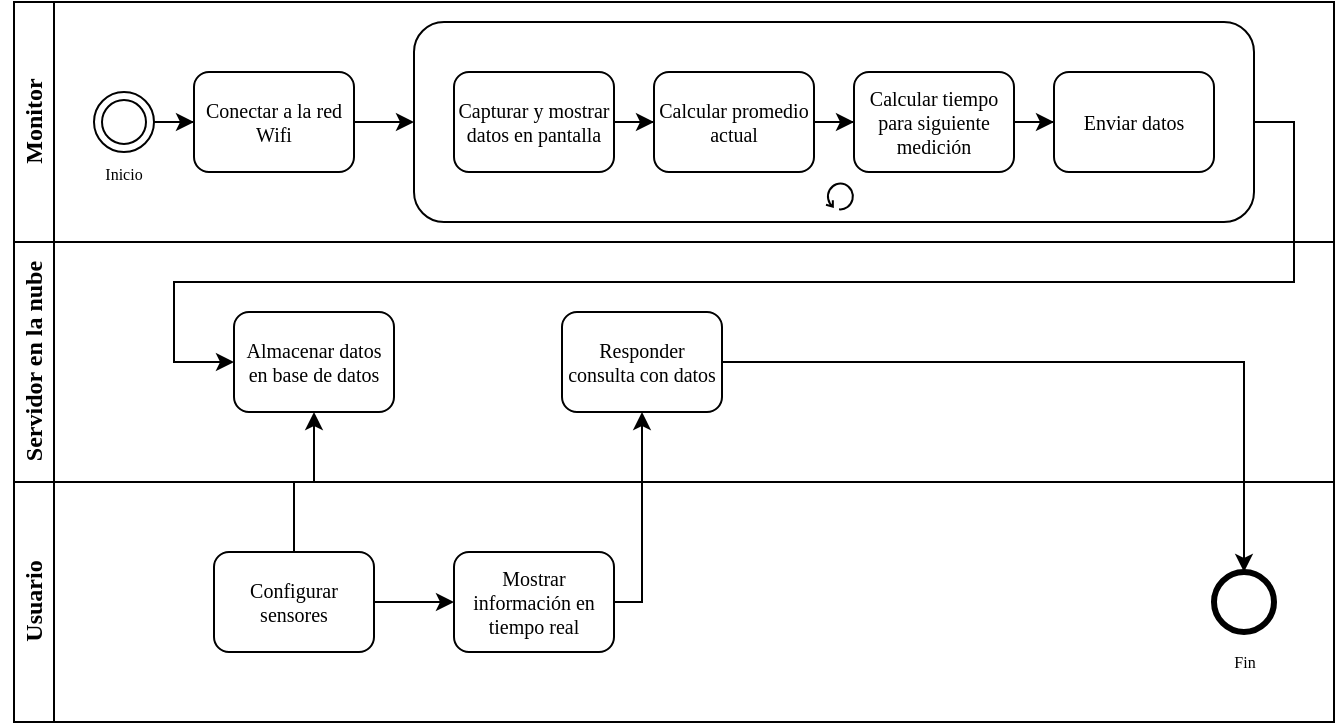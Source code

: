 <mxfile version="13.9.9" type="device"><diagram id="prtHgNgQTEPvFCAcTncT" name="Page-1"><mxGraphModel dx="813" dy="470" grid="1" gridSize="10" guides="1" tooltips="1" connect="1" arrows="1" fold="1" page="1" pageScale="1" pageWidth="827" pageHeight="1169" math="0" shadow="0"><root><mxCell id="0"/><mxCell id="1" parent="0"/><mxCell id="dNxyNK7c78bLwvsdeMH5-19" value="&lt;br&gt;" style="swimlane;html=1;childLayout=stackLayout;resizeParent=1;resizeParentMax=0;horizontal=0;startSize=0;horizontalStack=0;fontFamily=Times New Roman;" parent="1" vertex="1"><mxGeometry x="140" y="120" width="660" height="360" as="geometry"><mxRectangle x="120" y="120" width="30" height="50" as="alternateBounds"/></mxGeometry></mxCell><mxCell id="dNxyNK7c78bLwvsdeMH5-20" value="Monitor" style="swimlane;html=1;startSize=20;horizontal=0;fontFamily=Times New Roman;" parent="dNxyNK7c78bLwvsdeMH5-19" vertex="1"><mxGeometry width="660" height="120" as="geometry"/></mxCell><mxCell id="LxwgYhqthHLa1YX9X9Ta-14" value="" style="shape=ext;rounded=1;html=1;whiteSpace=wrap;fontFamily=Times New Roman;fontSize=10;" vertex="1" parent="dNxyNK7c78bLwvsdeMH5-20"><mxGeometry x="200" y="10" width="420" height="100" as="geometry"/></mxCell><mxCell id="LxwgYhqthHLa1YX9X9Ta-16" style="edgeStyle=orthogonalEdgeStyle;rounded=0;orthogonalLoop=1;jettySize=auto;html=1;fontFamily=Times New Roman;fontSize=10;" edge="1" parent="dNxyNK7c78bLwvsdeMH5-20" source="LxwgYhqthHLa1YX9X9Ta-1" target="LxwgYhqthHLa1YX9X9Ta-3"><mxGeometry relative="1" as="geometry"/></mxCell><mxCell id="LxwgYhqthHLa1YX9X9Ta-1" value="" style="ellipse;shape=doubleEllipse;html=1;dashed=0;whitespace=wrap;aspect=fixed;fontFamily=Times New Roman;" vertex="1" parent="dNxyNK7c78bLwvsdeMH5-20"><mxGeometry x="40" y="45" width="30" height="30" as="geometry"/></mxCell><mxCell id="LxwgYhqthHLa1YX9X9Ta-17" style="edgeStyle=orthogonalEdgeStyle;rounded=0;orthogonalLoop=1;jettySize=auto;html=1;fontFamily=Times New Roman;fontSize=10;" edge="1" parent="dNxyNK7c78bLwvsdeMH5-20" source="LxwgYhqthHLa1YX9X9Ta-3" target="LxwgYhqthHLa1YX9X9Ta-14"><mxGeometry relative="1" as="geometry"/></mxCell><mxCell id="LxwgYhqthHLa1YX9X9Ta-3" value="Conectar a la red Wifi" style="shape=ext;rounded=1;html=1;whiteSpace=wrap;fontSize=10;fontFamily=Times New Roman;" vertex="1" parent="dNxyNK7c78bLwvsdeMH5-20"><mxGeometry x="90" y="35" width="80" height="50" as="geometry"/></mxCell><mxCell id="LxwgYhqthHLa1YX9X9Ta-18" style="edgeStyle=orthogonalEdgeStyle;rounded=0;orthogonalLoop=1;jettySize=auto;html=1;fontFamily=Times New Roman;fontSize=10;" edge="1" parent="dNxyNK7c78bLwvsdeMH5-20" source="LxwgYhqthHLa1YX9X9Ta-4" target="LxwgYhqthHLa1YX9X9Ta-5"><mxGeometry relative="1" as="geometry"/></mxCell><mxCell id="LxwgYhqthHLa1YX9X9Ta-4" value="Capturar y mostrar datos en pantalla" style="shape=ext;rounded=1;html=1;whiteSpace=wrap;fontSize=10;fontFamily=Times New Roman;" vertex="1" parent="dNxyNK7c78bLwvsdeMH5-20"><mxGeometry x="220" y="35" width="80" height="50" as="geometry"/></mxCell><mxCell id="LxwgYhqthHLa1YX9X9Ta-19" style="edgeStyle=orthogonalEdgeStyle;rounded=0;orthogonalLoop=1;jettySize=auto;html=1;fontFamily=Times New Roman;fontSize=10;" edge="1" parent="dNxyNK7c78bLwvsdeMH5-20" source="LxwgYhqthHLa1YX9X9Ta-5" target="LxwgYhqthHLa1YX9X9Ta-6"><mxGeometry relative="1" as="geometry"/></mxCell><mxCell id="LxwgYhqthHLa1YX9X9Ta-5" value="Calcular promedio actual" style="shape=ext;rounded=1;html=1;whiteSpace=wrap;fontSize=10;fontFamily=Times New Roman;" vertex="1" parent="dNxyNK7c78bLwvsdeMH5-20"><mxGeometry x="320" y="35" width="80" height="50" as="geometry"/></mxCell><mxCell id="LxwgYhqthHLa1YX9X9Ta-21" style="edgeStyle=orthogonalEdgeStyle;rounded=0;orthogonalLoop=1;jettySize=auto;html=1;fontFamily=Times New Roman;fontSize=10;" edge="1" parent="dNxyNK7c78bLwvsdeMH5-20" source="LxwgYhqthHLa1YX9X9Ta-6" target="LxwgYhqthHLa1YX9X9Ta-7"><mxGeometry relative="1" as="geometry"/></mxCell><mxCell id="LxwgYhqthHLa1YX9X9Ta-6" value="Calcular tiempo para siguiente medición" style="shape=ext;rounded=1;html=1;whiteSpace=wrap;fontSize=10;fontFamily=Times New Roman;" vertex="1" parent="dNxyNK7c78bLwvsdeMH5-20"><mxGeometry x="420" y="35" width="80" height="50" as="geometry"/></mxCell><mxCell id="LxwgYhqthHLa1YX9X9Ta-7" value="Enviar datos" style="shape=ext;rounded=1;html=1;whiteSpace=wrap;fontSize=10;fontFamily=Times New Roman;" vertex="1" parent="dNxyNK7c78bLwvsdeMH5-20"><mxGeometry x="520" y="35" width="80" height="50" as="geometry"/></mxCell><mxCell id="LxwgYhqthHLa1YX9X9Ta-15" value="" style="shape=mxgraph.bpmn.loop;html=1;outlineConnect=0;fontFamily=Times New Roman;fontSize=10;" vertex="1" parent="dNxyNK7c78bLwvsdeMH5-20"><mxGeometry x="406" y="90" width="14" height="14" as="geometry"/></mxCell><mxCell id="LxwgYhqthHLa1YX9X9Ta-33" value="&lt;font style=&quot;font-size: 8px&quot;&gt;Inicio&lt;/font&gt;" style="text;html=1;strokeColor=none;fillColor=none;align=center;verticalAlign=middle;whiteSpace=wrap;rounded=0;fontFamily=Times New Roman;fontSize=10;" vertex="1" parent="dNxyNK7c78bLwvsdeMH5-20"><mxGeometry x="35" y="75" width="40" height="20" as="geometry"/></mxCell><mxCell id="dNxyNK7c78bLwvsdeMH5-21" value="Servidor en la nube" style="swimlane;html=1;startSize=20;horizontal=0;fontFamily=Times New Roman;" parent="dNxyNK7c78bLwvsdeMH5-19" vertex="1"><mxGeometry y="120" width="660" height="120" as="geometry"/></mxCell><mxCell id="LxwgYhqthHLa1YX9X9Ta-8" value="Almacenar datos en base de datos" style="shape=ext;rounded=1;html=1;whiteSpace=wrap;fontSize=10;fontFamily=Times New Roman;" vertex="1" parent="dNxyNK7c78bLwvsdeMH5-21"><mxGeometry x="110" y="35" width="80" height="50" as="geometry"/></mxCell><mxCell id="LxwgYhqthHLa1YX9X9Ta-9" value="Responder consulta con datos" style="shape=ext;rounded=1;html=1;whiteSpace=wrap;fontSize=10;fontFamily=Times New Roman;" vertex="1" parent="dNxyNK7c78bLwvsdeMH5-21"><mxGeometry x="274" y="35" width="80" height="50" as="geometry"/></mxCell><mxCell id="dNxyNK7c78bLwvsdeMH5-22" value="Usuario" style="swimlane;html=1;startSize=20;horizontal=0;fontFamily=Times New Roman;" parent="dNxyNK7c78bLwvsdeMH5-19" vertex="1"><mxGeometry y="240" width="660" height="120" as="geometry"/></mxCell><mxCell id="LxwgYhqthHLa1YX9X9Ta-2" value="&lt;font style=&quot;font-size: 8px&quot;&gt;Fin&lt;/font&gt;" style="shape=mxgraph.bpmn.shape;html=1;verticalLabelPosition=bottom;labelBackgroundColor=#ffffff;verticalAlign=top;align=center;perimeter=ellipsePerimeter;outlineConnect=0;outline=end;symbol=general;fontFamily=Times New Roman;" vertex="1" parent="dNxyNK7c78bLwvsdeMH5-22"><mxGeometry x="600" y="45" width="30" height="30" as="geometry"/></mxCell><mxCell id="LxwgYhqthHLa1YX9X9Ta-24" style="edgeStyle=orthogonalEdgeStyle;rounded=0;orthogonalLoop=1;jettySize=auto;html=1;fontFamily=Times New Roman;fontSize=10;" edge="1" parent="dNxyNK7c78bLwvsdeMH5-22" source="LxwgYhqthHLa1YX9X9Ta-12" target="LxwgYhqthHLa1YX9X9Ta-11"><mxGeometry relative="1" as="geometry"/></mxCell><mxCell id="LxwgYhqthHLa1YX9X9Ta-12" value="Configurar sensores" style="shape=ext;rounded=1;html=1;whiteSpace=wrap;fontSize=10;fontFamily=Times New Roman;" vertex="1" parent="dNxyNK7c78bLwvsdeMH5-22"><mxGeometry x="100" y="35" width="80" height="50" as="geometry"/></mxCell><mxCell id="LxwgYhqthHLa1YX9X9Ta-11" value="Mostrar información en tiempo real" style="shape=ext;rounded=1;html=1;whiteSpace=wrap;fontSize=10;fontFamily=Times New Roman;" vertex="1" parent="dNxyNK7c78bLwvsdeMH5-22"><mxGeometry x="220" y="35" width="80" height="50" as="geometry"/></mxCell><mxCell id="LxwgYhqthHLa1YX9X9Ta-23" style="edgeStyle=orthogonalEdgeStyle;rounded=0;orthogonalLoop=1;jettySize=auto;html=1;fontFamily=Times New Roman;fontSize=10;entryX=0;entryY=0.5;entryDx=0;entryDy=0;" edge="1" parent="dNxyNK7c78bLwvsdeMH5-19" source="LxwgYhqthHLa1YX9X9Ta-14" target="LxwgYhqthHLa1YX9X9Ta-8"><mxGeometry relative="1" as="geometry"><mxPoint x="640" y="150" as="targetPoint"/><Array as="points"><mxPoint x="640" y="60"/><mxPoint x="640" y="140"/><mxPoint x="80" y="140"/><mxPoint x="80" y="180"/></Array></mxGeometry></mxCell><mxCell id="LxwgYhqthHLa1YX9X9Ta-26" style="edgeStyle=orthogonalEdgeStyle;rounded=0;orthogonalLoop=1;jettySize=auto;html=1;entryX=0.5;entryY=1;entryDx=0;entryDy=0;fontFamily=Times New Roman;fontSize=10;" edge="1" parent="dNxyNK7c78bLwvsdeMH5-19" source="LxwgYhqthHLa1YX9X9Ta-12" target="LxwgYhqthHLa1YX9X9Ta-8"><mxGeometry relative="1" as="geometry"><Array as="points"><mxPoint x="140" y="240"/><mxPoint x="150" y="240"/></Array></mxGeometry></mxCell><mxCell id="LxwgYhqthHLa1YX9X9Ta-28" style="edgeStyle=orthogonalEdgeStyle;rounded=0;orthogonalLoop=1;jettySize=auto;html=1;entryX=0.5;entryY=1;entryDx=0;entryDy=0;fontFamily=Times New Roman;fontSize=10;" edge="1" parent="dNxyNK7c78bLwvsdeMH5-19" source="LxwgYhqthHLa1YX9X9Ta-11" target="LxwgYhqthHLa1YX9X9Ta-9"><mxGeometry relative="1" as="geometry"><Array as="points"><mxPoint x="314" y="300"/></Array></mxGeometry></mxCell><mxCell id="LxwgYhqthHLa1YX9X9Ta-30" style="edgeStyle=orthogonalEdgeStyle;rounded=0;orthogonalLoop=1;jettySize=auto;html=1;entryX=0.5;entryY=0;entryDx=0;entryDy=0;fontFamily=Times New Roman;fontSize=10;" edge="1" parent="dNxyNK7c78bLwvsdeMH5-19" source="LxwgYhqthHLa1YX9X9Ta-9" target="LxwgYhqthHLa1YX9X9Ta-2"><mxGeometry relative="1" as="geometry"/></mxCell></root></mxGraphModel></diagram></mxfile>